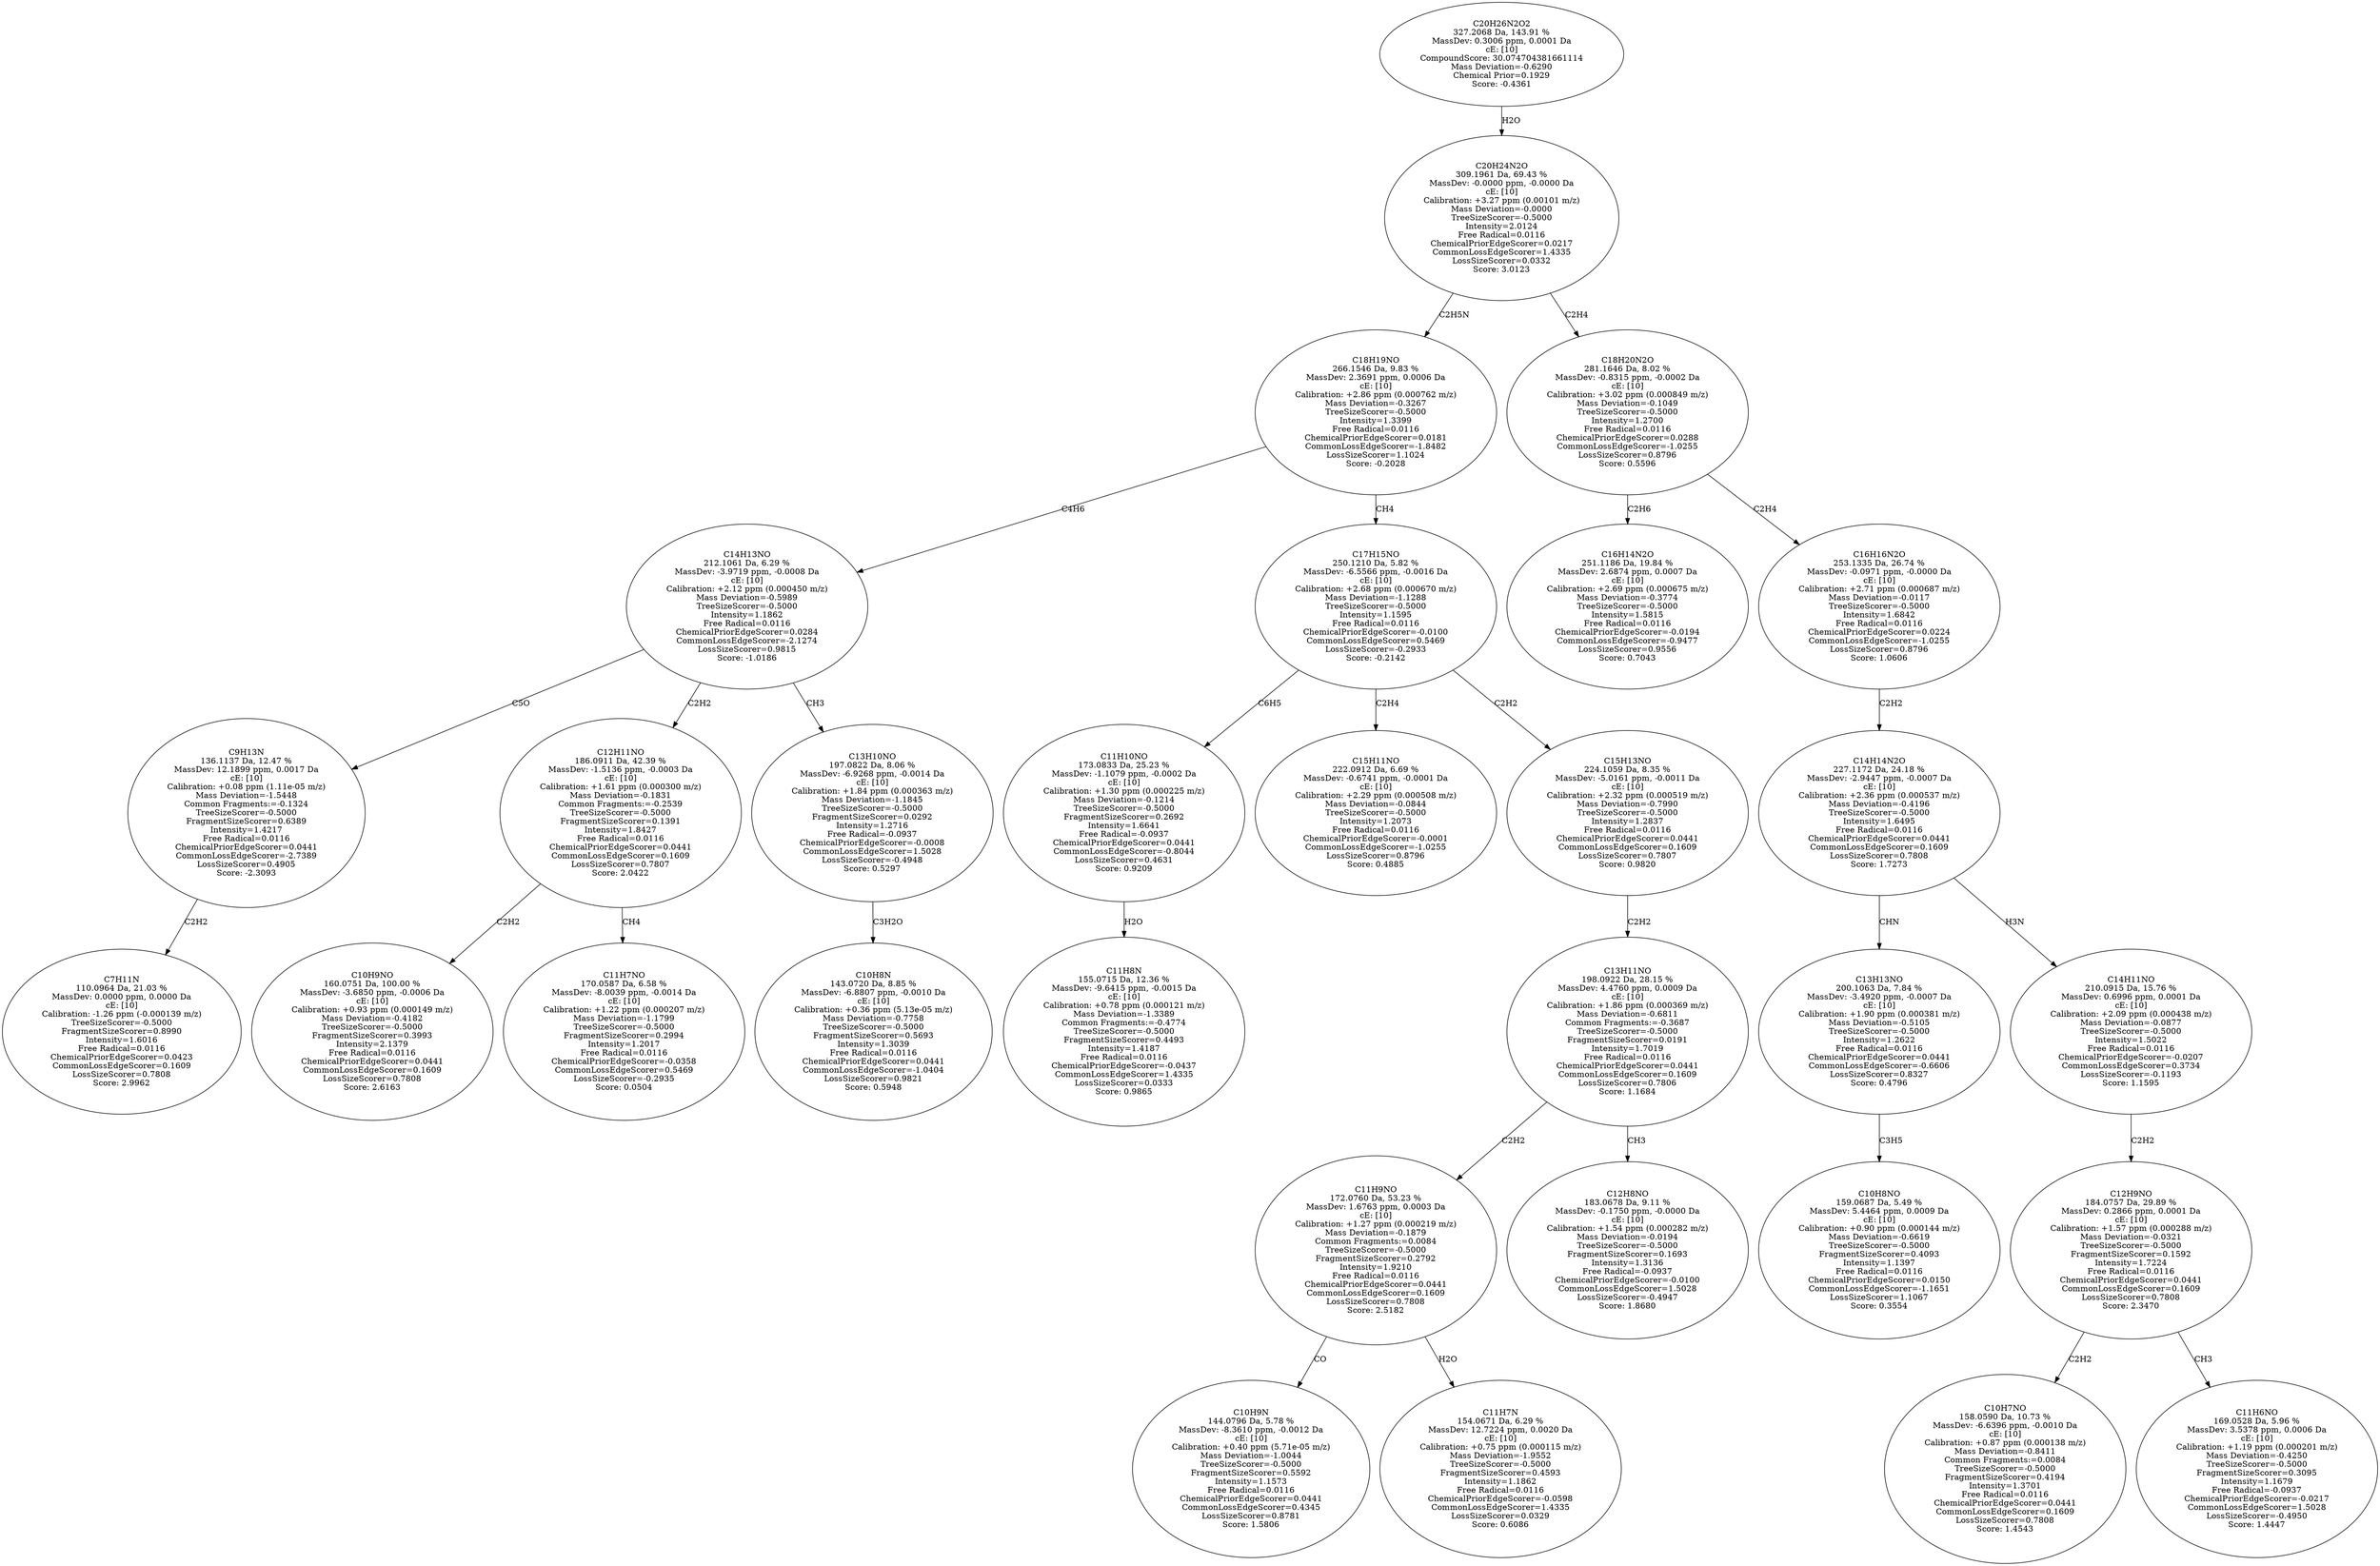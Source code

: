 strict digraph {
v1 [label="C7H11N\n110.0964 Da, 21.03 %\nMassDev: 0.0000 ppm, 0.0000 Da\ncE: [10]\nCalibration: -1.26 ppm (-0.000139 m/z)\nTreeSizeScorer=-0.5000\nFragmentSizeScorer=0.8990\nIntensity=1.6016\nFree Radical=0.0116\nChemicalPriorEdgeScorer=0.0423\nCommonLossEdgeScorer=0.1609\nLossSizeScorer=0.7808\nScore: 2.9962"];
v2 [label="C9H13N\n136.1137 Da, 12.47 %\nMassDev: 12.1899 ppm, 0.0017 Da\ncE: [10]\nCalibration: +0.08 ppm (1.11e-05 m/z)\nMass Deviation=-1.5448\nCommon Fragments:=-0.1324\nTreeSizeScorer=-0.5000\nFragmentSizeScorer=0.6389\nIntensity=1.4217\nFree Radical=0.0116\nChemicalPriorEdgeScorer=0.0441\nCommonLossEdgeScorer=-2.7389\nLossSizeScorer=0.4905\nScore: -2.3093"];
v3 [label="C10H9NO\n160.0751 Da, 100.00 %\nMassDev: -3.6850 ppm, -0.0006 Da\ncE: [10]\nCalibration: +0.93 ppm (0.000149 m/z)\nMass Deviation=-0.4182\nTreeSizeScorer=-0.5000\nFragmentSizeScorer=0.3993\nIntensity=2.1379\nFree Radical=0.0116\nChemicalPriorEdgeScorer=0.0441\nCommonLossEdgeScorer=0.1609\nLossSizeScorer=0.7808\nScore: 2.6163"];
v4 [label="C11H7NO\n170.0587 Da, 6.58 %\nMassDev: -8.0039 ppm, -0.0014 Da\ncE: [10]\nCalibration: +1.22 ppm (0.000207 m/z)\nMass Deviation=-1.1799\nTreeSizeScorer=-0.5000\nFragmentSizeScorer=0.2994\nIntensity=1.2017\nFree Radical=0.0116\nChemicalPriorEdgeScorer=-0.0358\nCommonLossEdgeScorer=0.5469\nLossSizeScorer=-0.2935\nScore: 0.0504"];
v5 [label="C12H11NO\n186.0911 Da, 42.39 %\nMassDev: -1.5136 ppm, -0.0003 Da\ncE: [10]\nCalibration: +1.61 ppm (0.000300 m/z)\nMass Deviation=-0.1831\nCommon Fragments:=-0.2539\nTreeSizeScorer=-0.5000\nFragmentSizeScorer=0.1391\nIntensity=1.8427\nFree Radical=0.0116\nChemicalPriorEdgeScorer=0.0441\nCommonLossEdgeScorer=0.1609\nLossSizeScorer=0.7807\nScore: 2.0422"];
v6 [label="C10H8N\n143.0720 Da, 8.85 %\nMassDev: -6.8807 ppm, -0.0010 Da\ncE: [10]\nCalibration: +0.36 ppm (5.13e-05 m/z)\nMass Deviation=-0.7758\nTreeSizeScorer=-0.5000\nFragmentSizeScorer=0.5693\nIntensity=1.3039\nFree Radical=0.0116\nChemicalPriorEdgeScorer=0.0441\nCommonLossEdgeScorer=-1.0404\nLossSizeScorer=0.9821\nScore: 0.5948"];
v7 [label="C13H10NO\n197.0822 Da, 8.06 %\nMassDev: -6.9268 ppm, -0.0014 Da\ncE: [10]\nCalibration: +1.84 ppm (0.000363 m/z)\nMass Deviation=-1.1845\nTreeSizeScorer=-0.5000\nFragmentSizeScorer=0.0292\nIntensity=1.2716\nFree Radical=-0.0937\nChemicalPriorEdgeScorer=-0.0008\nCommonLossEdgeScorer=1.5028\nLossSizeScorer=-0.4948\nScore: 0.5297"];
v8 [label="C14H13NO\n212.1061 Da, 6.29 %\nMassDev: -3.9719 ppm, -0.0008 Da\ncE: [10]\nCalibration: +2.12 ppm (0.000450 m/z)\nMass Deviation=-0.5989\nTreeSizeScorer=-0.5000\nIntensity=1.1862\nFree Radical=0.0116\nChemicalPriorEdgeScorer=0.0284\nCommonLossEdgeScorer=-2.1274\nLossSizeScorer=0.9815\nScore: -1.0186"];
v9 [label="C11H8N\n155.0715 Da, 12.36 %\nMassDev: -9.6415 ppm, -0.0015 Da\ncE: [10]\nCalibration: +0.78 ppm (0.000121 m/z)\nMass Deviation=-1.3389\nCommon Fragments:=-0.4774\nTreeSizeScorer=-0.5000\nFragmentSizeScorer=0.4493\nIntensity=1.4187\nFree Radical=0.0116\nChemicalPriorEdgeScorer=-0.0437\nCommonLossEdgeScorer=1.4335\nLossSizeScorer=0.0333\nScore: 0.9865"];
v10 [label="C11H10NO\n173.0833 Da, 25.23 %\nMassDev: -1.1079 ppm, -0.0002 Da\ncE: [10]\nCalibration: +1.30 ppm (0.000225 m/z)\nMass Deviation=-0.1214\nTreeSizeScorer=-0.5000\nFragmentSizeScorer=0.2692\nIntensity=1.6641\nFree Radical=-0.0937\nChemicalPriorEdgeScorer=0.0441\nCommonLossEdgeScorer=-0.8044\nLossSizeScorer=0.4631\nScore: 0.9209"];
v11 [label="C15H11NO\n222.0912 Da, 6.69 %\nMassDev: -0.6741 ppm, -0.0001 Da\ncE: [10]\nCalibration: +2.29 ppm (0.000508 m/z)\nMass Deviation=-0.0844\nTreeSizeScorer=-0.5000\nIntensity=1.2073\nFree Radical=0.0116\nChemicalPriorEdgeScorer=-0.0001\nCommonLossEdgeScorer=-1.0255\nLossSizeScorer=0.8796\nScore: 0.4885"];
v12 [label="C10H9N\n144.0796 Da, 5.78 %\nMassDev: -8.3610 ppm, -0.0012 Da\ncE: [10]\nCalibration: +0.40 ppm (5.71e-05 m/z)\nMass Deviation=-1.0044\nTreeSizeScorer=-0.5000\nFragmentSizeScorer=0.5592\nIntensity=1.1573\nFree Radical=0.0116\nChemicalPriorEdgeScorer=0.0441\nCommonLossEdgeScorer=0.4345\nLossSizeScorer=0.8781\nScore: 1.5806"];
v13 [label="C11H7N\n154.0671 Da, 6.29 %\nMassDev: 12.7224 ppm, 0.0020 Da\ncE: [10]\nCalibration: +0.75 ppm (0.000115 m/z)\nMass Deviation=-1.9552\nTreeSizeScorer=-0.5000\nFragmentSizeScorer=0.4593\nIntensity=1.1862\nFree Radical=0.0116\nChemicalPriorEdgeScorer=-0.0598\nCommonLossEdgeScorer=1.4335\nLossSizeScorer=0.0329\nScore: 0.6086"];
v14 [label="C11H9NO\n172.0760 Da, 53.23 %\nMassDev: 1.6763 ppm, 0.0003 Da\ncE: [10]\nCalibration: +1.27 ppm (0.000219 m/z)\nMass Deviation=-0.1879\nCommon Fragments:=0.0084\nTreeSizeScorer=-0.5000\nFragmentSizeScorer=0.2792\nIntensity=1.9210\nFree Radical=0.0116\nChemicalPriorEdgeScorer=0.0441\nCommonLossEdgeScorer=0.1609\nLossSizeScorer=0.7808\nScore: 2.5182"];
v15 [label="C12H8NO\n183.0678 Da, 9.11 %\nMassDev: -0.1750 ppm, -0.0000 Da\ncE: [10]\nCalibration: +1.54 ppm (0.000282 m/z)\nMass Deviation=-0.0194\nTreeSizeScorer=-0.5000\nFragmentSizeScorer=0.1693\nIntensity=1.3136\nFree Radical=-0.0937\nChemicalPriorEdgeScorer=-0.0100\nCommonLossEdgeScorer=1.5028\nLossSizeScorer=-0.4947\nScore: 1.8680"];
v16 [label="C13H11NO\n198.0922 Da, 28.15 %\nMassDev: 4.4760 ppm, 0.0009 Da\ncE: [10]\nCalibration: +1.86 ppm (0.000369 m/z)\nMass Deviation=-0.6811\nCommon Fragments:=-0.3687\nTreeSizeScorer=-0.5000\nFragmentSizeScorer=0.0191\nIntensity=1.7019\nFree Radical=0.0116\nChemicalPriorEdgeScorer=0.0441\nCommonLossEdgeScorer=0.1609\nLossSizeScorer=0.7806\nScore: 1.1684"];
v17 [label="C15H13NO\n224.1059 Da, 8.35 %\nMassDev: -5.0161 ppm, -0.0011 Da\ncE: [10]\nCalibration: +2.32 ppm (0.000519 m/z)\nMass Deviation=-0.7990\nTreeSizeScorer=-0.5000\nIntensity=1.2837\nFree Radical=0.0116\nChemicalPriorEdgeScorer=0.0441\nCommonLossEdgeScorer=0.1609\nLossSizeScorer=0.7807\nScore: 0.9820"];
v18 [label="C17H15NO\n250.1210 Da, 5.82 %\nMassDev: -6.5566 ppm, -0.0016 Da\ncE: [10]\nCalibration: +2.68 ppm (0.000670 m/z)\nMass Deviation=-1.1288\nTreeSizeScorer=-0.5000\nIntensity=1.1595\nFree Radical=0.0116\nChemicalPriorEdgeScorer=-0.0100\nCommonLossEdgeScorer=0.5469\nLossSizeScorer=-0.2933\nScore: -0.2142"];
v19 [label="C18H19NO\n266.1546 Da, 9.83 %\nMassDev: 2.3691 ppm, 0.0006 Da\ncE: [10]\nCalibration: +2.86 ppm (0.000762 m/z)\nMass Deviation=-0.3267\nTreeSizeScorer=-0.5000\nIntensity=1.3399\nFree Radical=0.0116\nChemicalPriorEdgeScorer=0.0181\nCommonLossEdgeScorer=-1.8482\nLossSizeScorer=1.1024\nScore: -0.2028"];
v20 [label="C16H14N2O\n251.1186 Da, 19.84 %\nMassDev: 2.6874 ppm, 0.0007 Da\ncE: [10]\nCalibration: +2.69 ppm (0.000675 m/z)\nMass Deviation=-0.3774\nTreeSizeScorer=-0.5000\nIntensity=1.5815\nFree Radical=0.0116\nChemicalPriorEdgeScorer=-0.0194\nCommonLossEdgeScorer=-0.9477\nLossSizeScorer=0.9556\nScore: 0.7043"];
v21 [label="C10H8NO\n159.0687 Da, 5.49 %\nMassDev: 5.4464 ppm, 0.0009 Da\ncE: [10]\nCalibration: +0.90 ppm (0.000144 m/z)\nMass Deviation=-0.6619\nTreeSizeScorer=-0.5000\nFragmentSizeScorer=0.4093\nIntensity=1.1397\nFree Radical=0.0116\nChemicalPriorEdgeScorer=0.0150\nCommonLossEdgeScorer=-1.1651\nLossSizeScorer=1.1067\nScore: 0.3554"];
v22 [label="C13H13NO\n200.1063 Da, 7.84 %\nMassDev: -3.4920 ppm, -0.0007 Da\ncE: [10]\nCalibration: +1.90 ppm (0.000381 m/z)\nMass Deviation=-0.5105\nTreeSizeScorer=-0.5000\nIntensity=1.2622\nFree Radical=0.0116\nChemicalPriorEdgeScorer=0.0441\nCommonLossEdgeScorer=-0.6606\nLossSizeScorer=0.8327\nScore: 0.4796"];
v23 [label="C10H7NO\n158.0590 Da, 10.73 %\nMassDev: -6.6396 ppm, -0.0010 Da\ncE: [10]\nCalibration: +0.87 ppm (0.000138 m/z)\nMass Deviation=-0.8411\nCommon Fragments:=0.0084\nTreeSizeScorer=-0.5000\nFragmentSizeScorer=0.4194\nIntensity=1.3701\nFree Radical=0.0116\nChemicalPriorEdgeScorer=0.0441\nCommonLossEdgeScorer=0.1609\nLossSizeScorer=0.7808\nScore: 1.4543"];
v24 [label="C11H6NO\n169.0528 Da, 5.96 %\nMassDev: 3.5378 ppm, 0.0006 Da\ncE: [10]\nCalibration: +1.19 ppm (0.000201 m/z)\nMass Deviation=-0.4250\nTreeSizeScorer=-0.5000\nFragmentSizeScorer=0.3095\nIntensity=1.1679\nFree Radical=-0.0937\nChemicalPriorEdgeScorer=-0.0217\nCommonLossEdgeScorer=1.5028\nLossSizeScorer=-0.4950\nScore: 1.4447"];
v25 [label="C12H9NO\n184.0757 Da, 29.89 %\nMassDev: 0.2866 ppm, 0.0001 Da\ncE: [10]\nCalibration: +1.57 ppm (0.000288 m/z)\nMass Deviation=-0.0321\nTreeSizeScorer=-0.5000\nFragmentSizeScorer=0.1592\nIntensity=1.7224\nFree Radical=0.0116\nChemicalPriorEdgeScorer=0.0441\nCommonLossEdgeScorer=0.1609\nLossSizeScorer=0.7808\nScore: 2.3470"];
v26 [label="C14H11NO\n210.0915 Da, 15.76 %\nMassDev: 0.6996 ppm, 0.0001 Da\ncE: [10]\nCalibration: +2.09 ppm (0.000438 m/z)\nMass Deviation=-0.0877\nTreeSizeScorer=-0.5000\nIntensity=1.5022\nFree Radical=0.0116\nChemicalPriorEdgeScorer=-0.0207\nCommonLossEdgeScorer=0.3734\nLossSizeScorer=-0.1193\nScore: 1.1595"];
v27 [label="C14H14N2O\n227.1172 Da, 24.18 %\nMassDev: -2.9447 ppm, -0.0007 Da\ncE: [10]\nCalibration: +2.36 ppm (0.000537 m/z)\nMass Deviation=-0.4196\nTreeSizeScorer=-0.5000\nIntensity=1.6495\nFree Radical=0.0116\nChemicalPriorEdgeScorer=0.0441\nCommonLossEdgeScorer=0.1609\nLossSizeScorer=0.7808\nScore: 1.7273"];
v28 [label="C16H16N2O\n253.1335 Da, 26.74 %\nMassDev: -0.0971 ppm, -0.0000 Da\ncE: [10]\nCalibration: +2.71 ppm (0.000687 m/z)\nMass Deviation=-0.0117\nTreeSizeScorer=-0.5000\nIntensity=1.6842\nFree Radical=0.0116\nChemicalPriorEdgeScorer=0.0224\nCommonLossEdgeScorer=-1.0255\nLossSizeScorer=0.8796\nScore: 1.0606"];
v29 [label="C18H20N2O\n281.1646 Da, 8.02 %\nMassDev: -0.8315 ppm, -0.0002 Da\ncE: [10]\nCalibration: +3.02 ppm (0.000849 m/z)\nMass Deviation=-0.1049\nTreeSizeScorer=-0.5000\nIntensity=1.2700\nFree Radical=0.0116\nChemicalPriorEdgeScorer=0.0288\nCommonLossEdgeScorer=-1.0255\nLossSizeScorer=0.8796\nScore: 0.5596"];
v30 [label="C20H24N2O\n309.1961 Da, 69.43 %\nMassDev: -0.0000 ppm, -0.0000 Da\ncE: [10]\nCalibration: +3.27 ppm (0.00101 m/z)\nMass Deviation=-0.0000\nTreeSizeScorer=-0.5000\nIntensity=2.0124\nFree Radical=0.0116\nChemicalPriorEdgeScorer=0.0217\nCommonLossEdgeScorer=1.4335\nLossSizeScorer=0.0332\nScore: 3.0123"];
v31 [label="C20H26N2O2\n327.2068 Da, 143.91 %\nMassDev: 0.3006 ppm, 0.0001 Da\ncE: [10]\nCompoundScore: 30.074704381661114\nMass Deviation=-0.6290\nChemical Prior=0.1929\nScore: -0.4361"];
v2 -> v1 [label="C2H2"];
v8 -> v2 [label="C5O"];
v5 -> v3 [label="C2H2"];
v5 -> v4 [label="CH4"];
v8 -> v5 [label="C2H2"];
v7 -> v6 [label="C3H2O"];
v8 -> v7 [label="CH3"];
v19 -> v8 [label="C4H6"];
v10 -> v9 [label="H2O"];
v18 -> v10 [label="C6H5"];
v18 -> v11 [label="C2H4"];
v14 -> v12 [label="CO"];
v14 -> v13 [label="H2O"];
v16 -> v14 [label="C2H2"];
v16 -> v15 [label="CH3"];
v17 -> v16 [label="C2H2"];
v18 -> v17 [label="C2H2"];
v19 -> v18 [label="CH4"];
v30 -> v19 [label="C2H5N"];
v29 -> v20 [label="C2H6"];
v22 -> v21 [label="C3H5"];
v27 -> v22 [label="CHN"];
v25 -> v23 [label="C2H2"];
v25 -> v24 [label="CH3"];
v26 -> v25 [label="C2H2"];
v27 -> v26 [label="H3N"];
v28 -> v27 [label="C2H2"];
v29 -> v28 [label="C2H4"];
v30 -> v29 [label="C2H4"];
v31 -> v30 [label="H2O"];
}